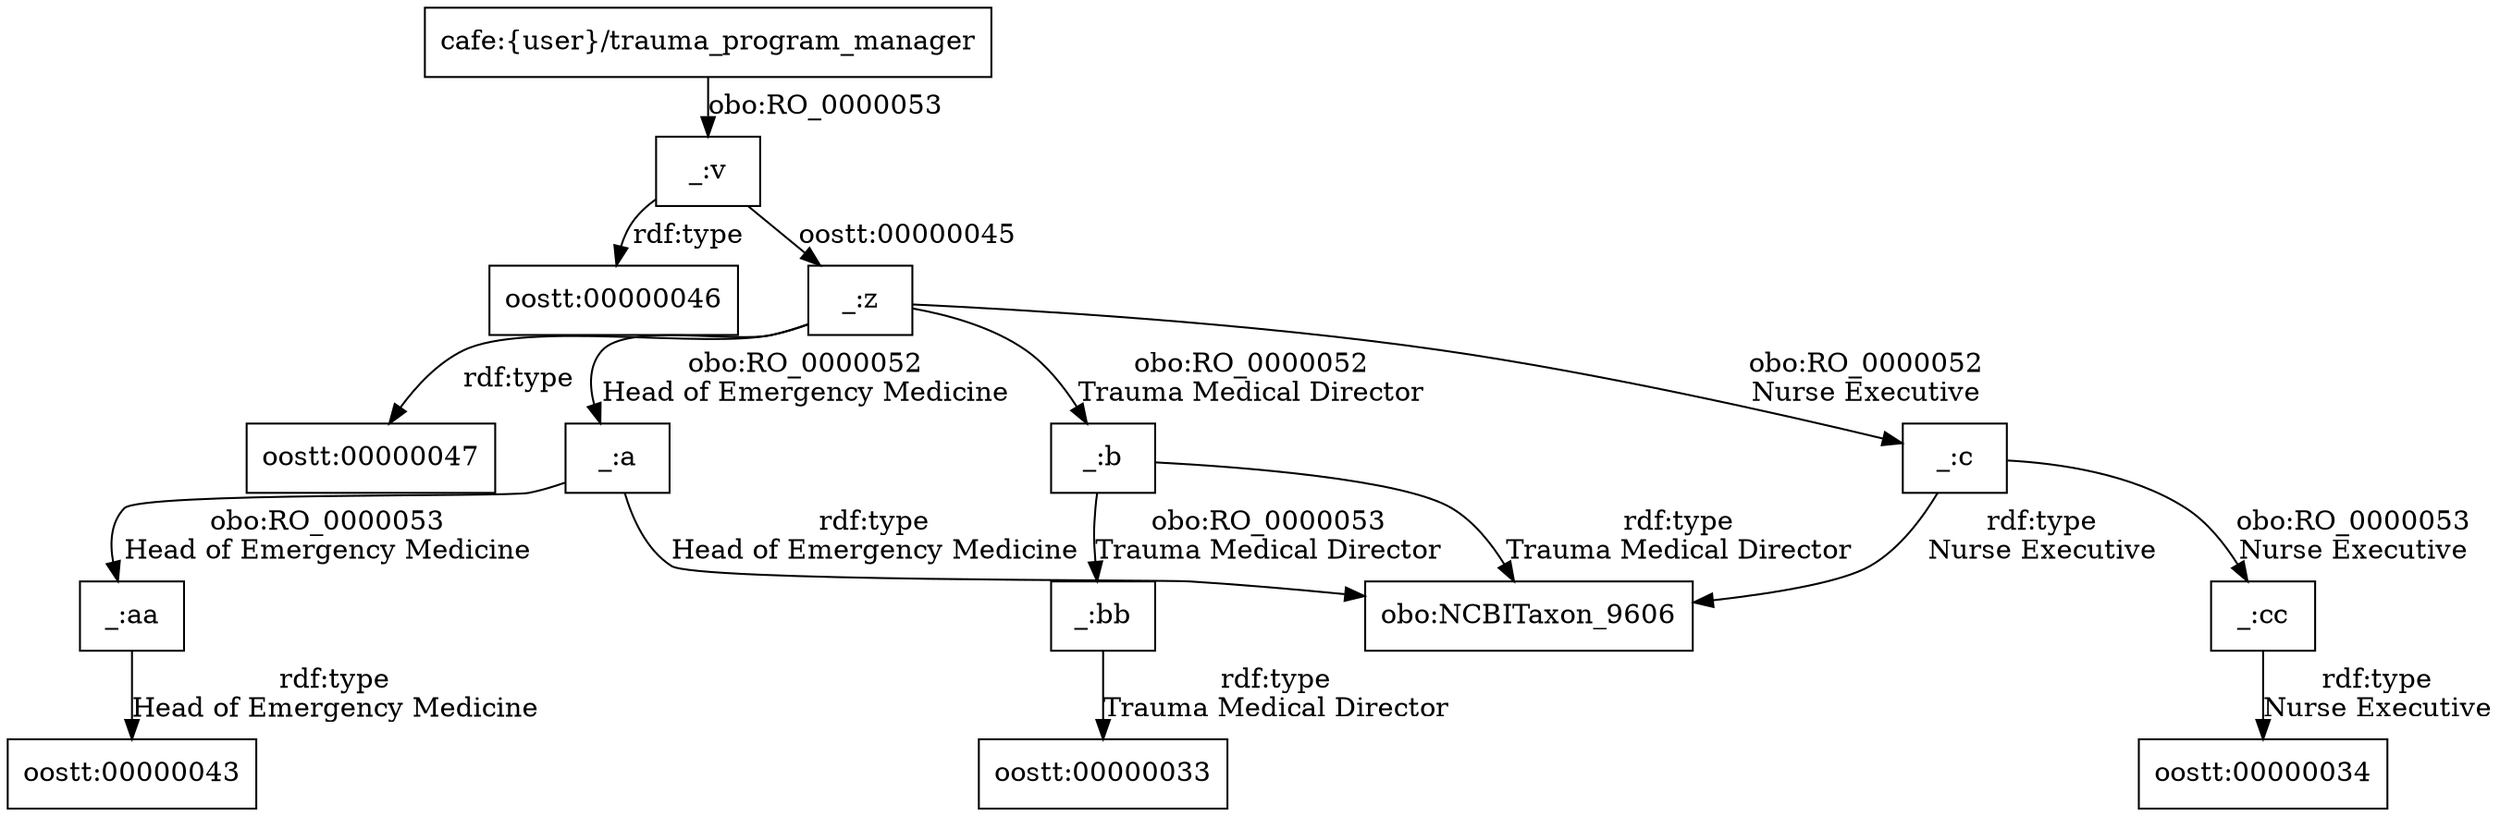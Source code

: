 digraph g { node [shape=rectangle];
graph [splines=true, nodesep=.5, ranksep=0, overlap=false];
"cafe:{user}/trauma_program_manager" -> "_:v" [label="obo:RO_0000053"]
"_:v" -> "oostt:00000046" [label="rdf:type"]
"_:v" -> "_:z" [label="oostt:00000045"]
"_:z" -> "oostt:00000047" [label="rdf:type"]
"_:a" -> "_:aa" [label="obo:RO_0000053
Head of Emergency Medicine"]
"_:a" -> "obo:NCBITaxon_9606" [label="rdf:type
Head of Emergency Medicine"]
"_:aa" -> "oostt:00000043" [label="rdf:type
Head of Emergency Medicine"]
"_:bb" -> "oostt:00000033" [label="rdf:type
Trauma Medical Director"]
"_:cc" -> "oostt:00000034" [label="rdf:type
Nurse Executive"]
"_:b" -> "_:bb" [label="obo:RO_0000053
Trauma Medical Director"]
"_:c" -> "_:cc" [label="obo:RO_0000053
Nurse Executive"]
"_:b" -> "obo:NCBITaxon_9606" [label="rdf:type
Trauma Medical Director"]
"_:c" -> "obo:NCBITaxon_9606" [label="rdf:type
Nurse Executive"]
"_:z" -> "_:b" [label="obo:RO_0000052
Trauma Medical Director"]
"_:z" -> "_:c" [label="obo:RO_0000052
Nurse Executive"]
"_:z" -> "_:a" [label="obo:RO_0000052
Head of Emergency Medicine"]
}